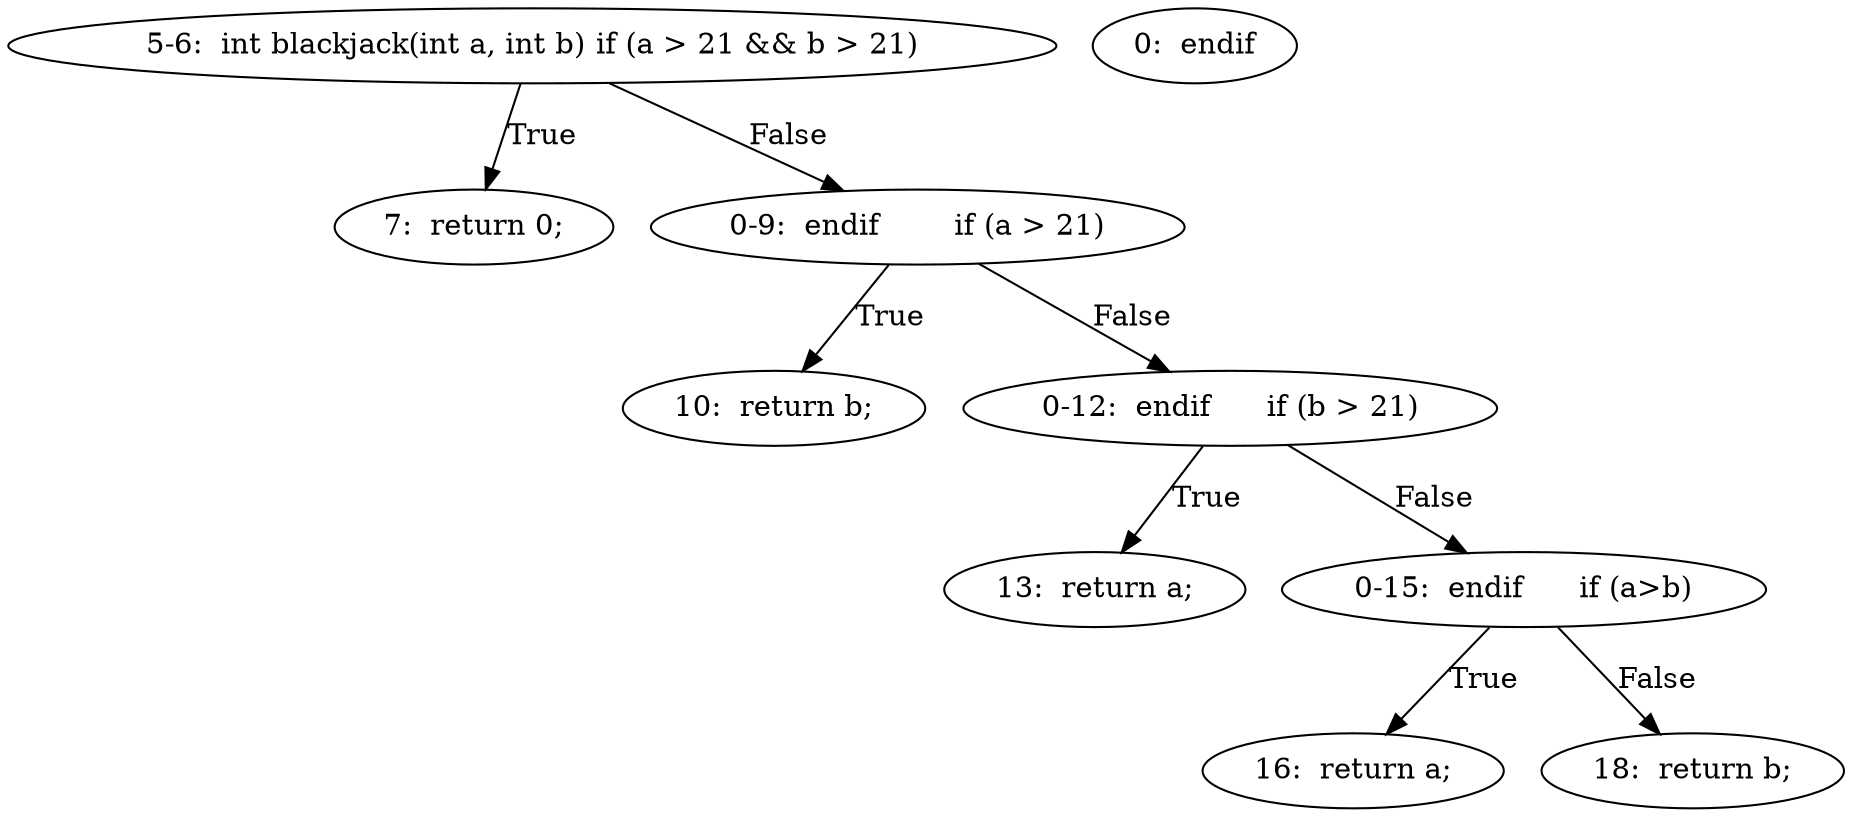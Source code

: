digraph result_test { 
// graph-vertices
  a1  [label="5-6:  int blackjack(int a, int b)	if (a > 21 && b > 21)"]; 
  2  [label="7:  return 0;"]; 
  a2  [label="0-9:  endif	if (a > 21)"]; 
  5  [label="10:  return b;"]; 
  a3  [label="0-12:  endif	if (b > 21)"]; 
  8  [label="13:  return a;"]; 
  a4  [label="0-15:  endif	if (a>b)"]; 
  11  [label="16:  return a;"]; 
  12  [label="0:  endif"]; 
  13  [label="18:  return b;"]; 
// graph-edges
  a1 -> 2  [label="True"]; 
  a1 -> a2  [label="False"]; 
  a2 -> 5  [label="True"]; 
  a2 -> a3  [label="False"]; 
  a3 -> 8  [label="True"]; 
  a3 -> a4  [label="False"]; 
  a4 -> 11  [label="True"]; 
  a4 -> 13  [label="False"]; 
}